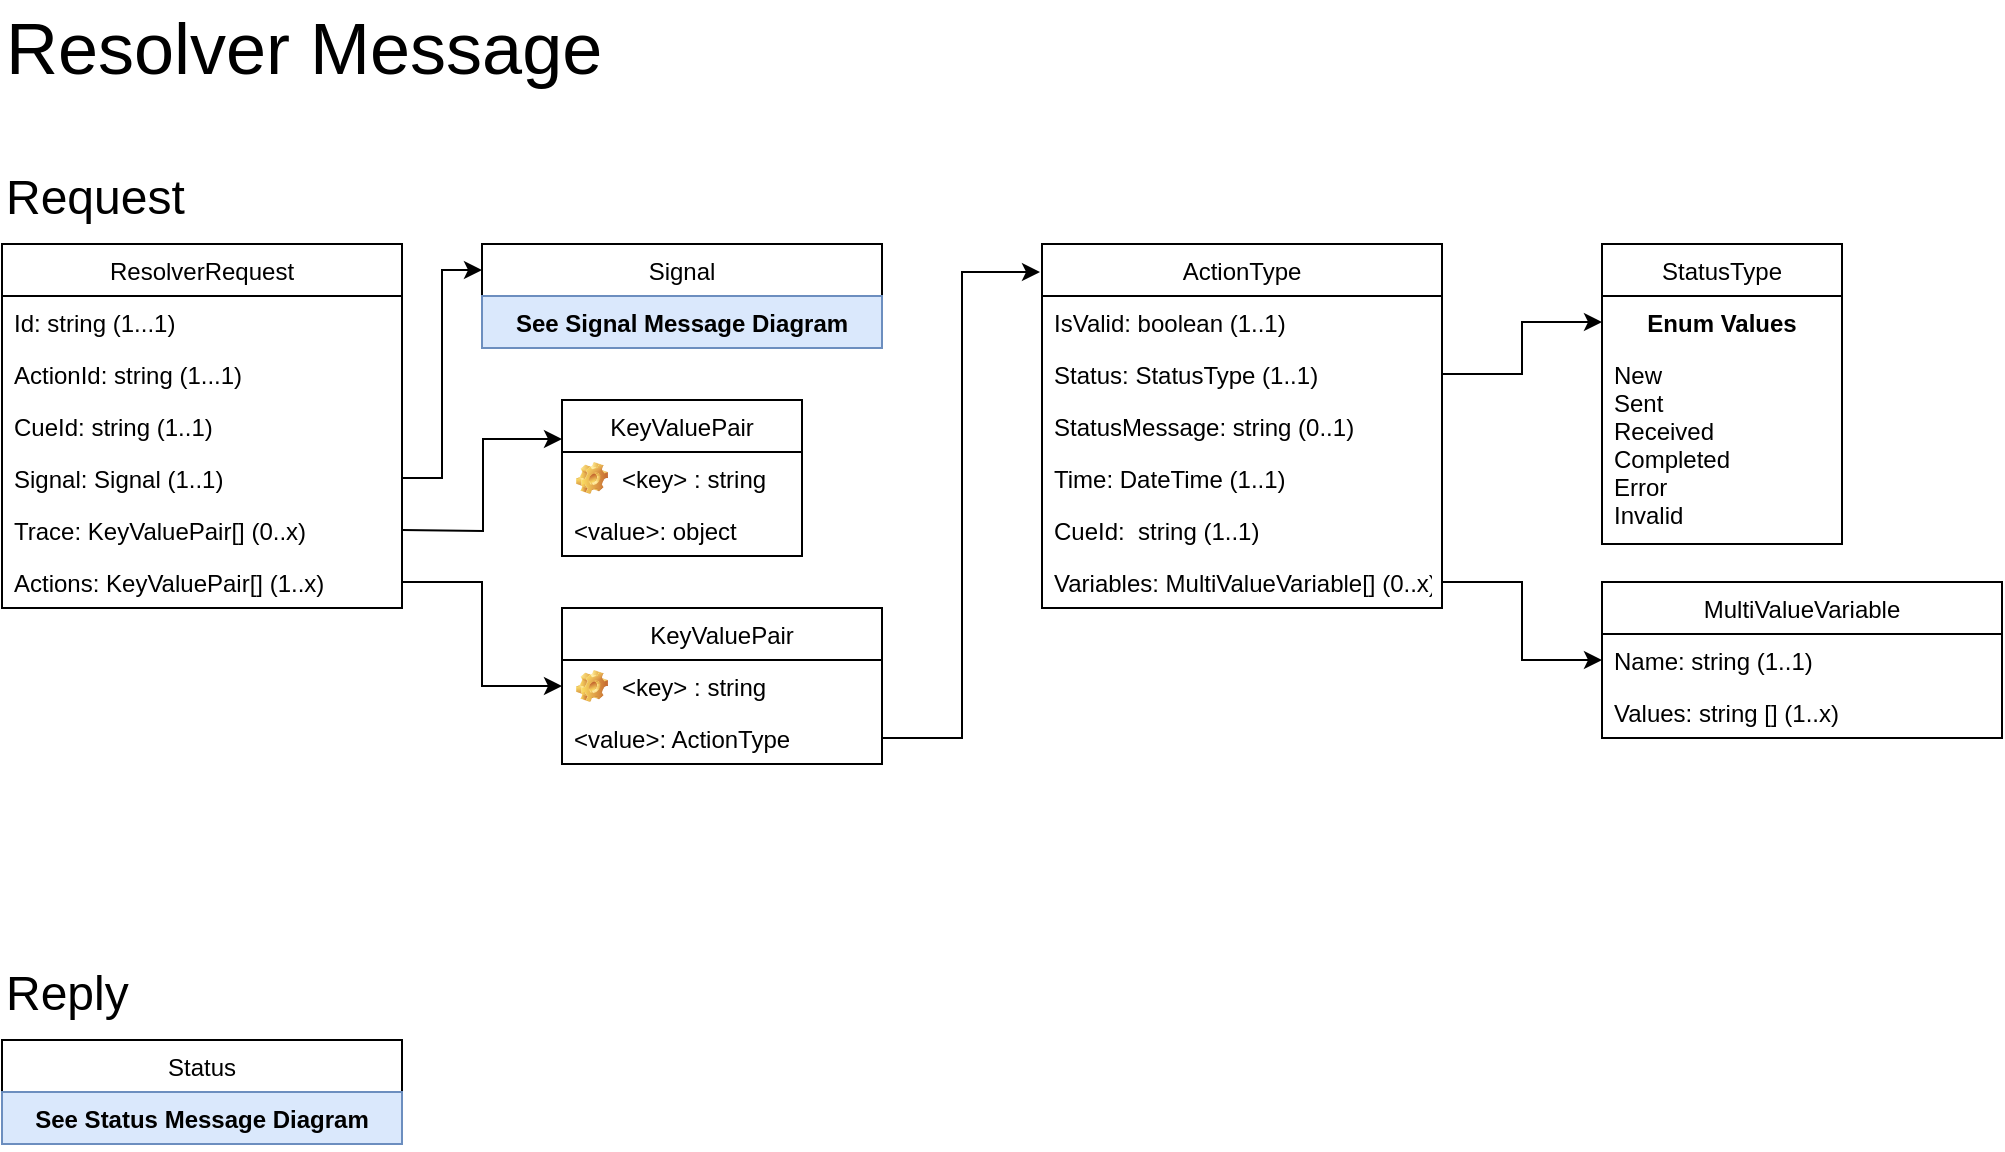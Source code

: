 <mxfile version="13.7.3" type="device"><diagram id="CwCPBcXZOWI9J1zfgDHO" name="Page-1"><mxGraphModel dx="1042" dy="686" grid="1" gridSize="10" guides="1" tooltips="1" connect="1" arrows="1" fold="1" page="1" pageScale="1" pageWidth="1100" pageHeight="850" math="0" shadow="0"><root><mxCell id="0"/><mxCell id="1" parent="0"/><mxCell id="KmfvtNIkWaQ_sEXPeE87-1" value="ResolverRequest" style="swimlane;fontStyle=0;childLayout=stackLayout;horizontal=1;startSize=26;fillColor=none;horizontalStack=0;resizeParent=1;resizeParentMax=0;resizeLast=0;collapsible=1;marginBottom=0;" parent="1" vertex="1"><mxGeometry x="40" y="162" width="200" height="182" as="geometry"/></mxCell><mxCell id="KmfvtNIkWaQ_sEXPeE87-2" value="Id: string (1...1)" style="text;strokeColor=none;fillColor=none;align=left;verticalAlign=top;spacingLeft=4;spacingRight=4;overflow=hidden;rotatable=0;points=[[0,0.5],[1,0.5]];portConstraint=eastwest;" parent="KmfvtNIkWaQ_sEXPeE87-1" vertex="1"><mxGeometry y="26" width="200" height="26" as="geometry"/></mxCell><mxCell id="KmfvtNIkWaQ_sEXPeE87-3" value="ActionId: string (1...1)" style="text;strokeColor=none;fillColor=none;align=left;verticalAlign=top;spacingLeft=4;spacingRight=4;overflow=hidden;rotatable=0;points=[[0,0.5],[1,0.5]];portConstraint=eastwest;" parent="KmfvtNIkWaQ_sEXPeE87-1" vertex="1"><mxGeometry y="52" width="200" height="26" as="geometry"/></mxCell><mxCell id="KmfvtNIkWaQ_sEXPeE87-7" value="CueId: string (1..1)" style="text;strokeColor=none;fillColor=none;align=left;verticalAlign=top;spacingLeft=4;spacingRight=4;overflow=hidden;rotatable=0;points=[[0,0.5],[1,0.5]];portConstraint=eastwest;" parent="KmfvtNIkWaQ_sEXPeE87-1" vertex="1"><mxGeometry y="78" width="200" height="26" as="geometry"/></mxCell><mxCell id="oblqXNh-2rLYIUmbcNy_-2" value="Signal: Signal (1..1)" style="text;strokeColor=none;fillColor=none;align=left;verticalAlign=top;spacingLeft=4;spacingRight=4;overflow=hidden;rotatable=0;points=[[0,0.5],[1,0.5]];portConstraint=eastwest;" parent="KmfvtNIkWaQ_sEXPeE87-1" vertex="1"><mxGeometry y="104" width="200" height="26" as="geometry"/></mxCell><mxCell id="5pbbXjXSg07QnBIjyVvJ-2" value="Trace: KeyValuePair[] (0..x)" style="text;strokeColor=none;fillColor=none;align=left;verticalAlign=top;spacingLeft=4;spacingRight=4;overflow=hidden;rotatable=0;points=[[0,0.5],[1,0.5]];portConstraint=eastwest;" parent="KmfvtNIkWaQ_sEXPeE87-1" vertex="1"><mxGeometry y="130" width="200" height="26" as="geometry"/></mxCell><mxCell id="oblqXNh-2rLYIUmbcNy_-1" value="Actions: KeyValuePair[] (1..x)" style="text;strokeColor=none;fillColor=none;align=left;verticalAlign=top;spacingLeft=4;spacingRight=4;overflow=hidden;rotatable=0;points=[[0,0.5],[1,0.5]];portConstraint=eastwest;" parent="KmfvtNIkWaQ_sEXPeE87-1" vertex="1"><mxGeometry y="156" width="200" height="26" as="geometry"/></mxCell><mxCell id="Yg6pK1T9AQLUbVwk1xyi-1" value="&lt;font style=&quot;font-size: 24px&quot;&gt;Request&lt;/font&gt;" style="text;html=1;resizable=0;points=[];autosize=1;align=left;verticalAlign=top;spacingTop=-4;" parent="1" vertex="1"><mxGeometry x="40" y="122" width="100" height="20" as="geometry"/></mxCell><mxCell id="Yg6pK1T9AQLUbVwk1xyi-2" value="&lt;span style=&quot;font-size: 36px&quot;&gt;Resolver Message&lt;/span&gt;" style="text;html=1;resizable=0;points=[];autosize=1;align=left;verticalAlign=top;spacingTop=-4;" parent="1" vertex="1"><mxGeometry x="40" y="40" width="310" height="20" as="geometry"/></mxCell><mxCell id="Yg6pK1T9AQLUbVwk1xyi-10" value="&lt;font style=&quot;font-size: 24px&quot;&gt;Reply&lt;/font&gt;" style="text;html=1;resizable=0;points=[];autosize=1;align=left;verticalAlign=top;spacingTop=-4;" parent="1" vertex="1"><mxGeometry x="40" y="520" width="80" height="20" as="geometry"/></mxCell><mxCell id="oblqXNh-2rLYIUmbcNy_-4" value="Status" style="swimlane;fontStyle=0;childLayout=stackLayout;horizontal=1;startSize=26;fillColor=none;horizontalStack=0;resizeParent=1;resizeParentMax=0;resizeLast=0;collapsible=1;marginBottom=0;" parent="1" vertex="1"><mxGeometry x="40" y="560" width="200" height="52" as="geometry"/></mxCell><mxCell id="oblqXNh-2rLYIUmbcNy_-5" value="See Status Message Diagram" style="text;strokeColor=#6c8ebf;fillColor=#dae8fc;align=center;verticalAlign=top;spacingLeft=4;spacingRight=4;overflow=hidden;rotatable=0;points=[[0,0.5],[1,0.5]];portConstraint=eastwest;fontStyle=1;" parent="oblqXNh-2rLYIUmbcNy_-4" vertex="1"><mxGeometry y="26" width="200" height="26" as="geometry"/></mxCell><mxCell id="oblqXNh-2rLYIUmbcNy_-15" style="edgeStyle=orthogonalEdgeStyle;rounded=0;orthogonalLoop=1;jettySize=auto;html=1;exitX=1;exitY=0.5;exitDx=0;exitDy=0;entryX=0;entryY=0.5;entryDx=0;entryDy=0;" parent="1" source="S3AsXl8oEXzv2uJ6KpzK-29" target="S3AsXl8oEXzv2uJ6KpzK-37" edge="1"><mxGeometry relative="1" as="geometry"/></mxCell><mxCell id="oblqXNh-2rLYIUmbcNy_-16" style="edgeStyle=orthogonalEdgeStyle;rounded=0;orthogonalLoop=1;jettySize=auto;html=1;exitX=1;exitY=0.5;exitDx=0;exitDy=0;entryX=0;entryY=0.5;entryDx=0;entryDy=0;" parent="1" source="S3AsXl8oEXzv2uJ6KpzK-25" target="S3AsXl8oEXzv2uJ6KpzK-16" edge="1"><mxGeometry relative="1" as="geometry"/></mxCell><mxCell id="S3AsXl8oEXzv2uJ6KpzK-7" value="Signal" style="swimlane;fontStyle=0;childLayout=stackLayout;horizontal=1;startSize=26;fillColor=none;horizontalStack=0;resizeParent=1;resizeParentMax=0;resizeLast=0;collapsible=1;marginBottom=0;" parent="1" vertex="1"><mxGeometry x="280" y="162" width="200" height="52" as="geometry"/></mxCell><mxCell id="S3AsXl8oEXzv2uJ6KpzK-8" value="See Signal Message Diagram" style="text;strokeColor=#6c8ebf;fillColor=#dae8fc;align=center;verticalAlign=top;spacingLeft=4;spacingRight=4;overflow=hidden;rotatable=0;points=[[0,0.5],[1,0.5]];portConstraint=eastwest;fontStyle=1;" parent="S3AsXl8oEXzv2uJ6KpzK-7" vertex="1"><mxGeometry y="26" width="200" height="26" as="geometry"/></mxCell><mxCell id="2D01cdO5vFm_eVIf3lG3-2" style="edgeStyle=orthogonalEdgeStyle;rounded=0;orthogonalLoop=1;jettySize=auto;html=1;exitX=1;exitY=0.5;exitDx=0;exitDy=0;entryX=0;entryY=0.25;entryDx=0;entryDy=0;" parent="1" target="UtzcR_tTg8Ej9OjdFDzc-1" edge="1"><mxGeometry relative="1" as="geometry"><mxPoint x="240" y="305" as="sourcePoint"/></mxGeometry></mxCell><mxCell id="UtzcR_tTg8Ej9OjdFDzc-1" value="KeyValuePair" style="swimlane;fontStyle=0;childLayout=stackLayout;horizontal=1;startSize=26;fillColor=none;horizontalStack=0;resizeParent=1;resizeParentMax=0;resizeLast=0;collapsible=1;marginBottom=0;" parent="1" vertex="1"><mxGeometry x="320" y="240" width="120" height="78" as="geometry"/></mxCell><mxCell id="UtzcR_tTg8Ej9OjdFDzc-2" value="&lt;key&gt; : string" style="label;fontStyle=0;strokeColor=none;fillColor=none;align=left;verticalAlign=top;overflow=hidden;spacingLeft=28;spacingRight=4;rotatable=0;points=[[0,0.5],[1,0.5]];portConstraint=eastwest;imageWidth=16;imageHeight=16;image=img/clipart/Gear_128x128.png;" parent="UtzcR_tTg8Ej9OjdFDzc-1" vertex="1"><mxGeometry y="26" width="120" height="26" as="geometry"/></mxCell><mxCell id="UtzcR_tTg8Ej9OjdFDzc-3" value="&lt;value&gt;: object" style="text;strokeColor=none;fillColor=none;align=left;verticalAlign=top;spacingLeft=4;spacingRight=4;overflow=hidden;rotatable=0;points=[[0,0.5],[1,0.5]];portConstraint=eastwest;" parent="UtzcR_tTg8Ej9OjdFDzc-1" vertex="1"><mxGeometry y="52" width="120" height="26" as="geometry"/></mxCell><mxCell id="S3AsXl8oEXzv2uJ6KpzK-19" value="KeyValuePair" style="swimlane;fontStyle=0;childLayout=stackLayout;horizontal=1;startSize=26;fillColor=none;horizontalStack=0;resizeParent=1;resizeParentMax=0;resizeLast=0;collapsible=1;marginBottom=0;" parent="1" vertex="1"><mxGeometry x="320" y="344" width="160" height="78" as="geometry"/></mxCell><mxCell id="S3AsXl8oEXzv2uJ6KpzK-20" value="&lt;key&gt; : string" style="label;fontStyle=0;strokeColor=none;fillColor=none;align=left;verticalAlign=top;overflow=hidden;spacingLeft=28;spacingRight=4;rotatable=0;points=[[0,0.5],[1,0.5]];portConstraint=eastwest;imageWidth=16;imageHeight=16;image=img/clipart/Gear_128x128.png;" parent="S3AsXl8oEXzv2uJ6KpzK-19" vertex="1"><mxGeometry y="26" width="160" height="26" as="geometry"/></mxCell><mxCell id="S3AsXl8oEXzv2uJ6KpzK-21" value="&lt;value&gt;: ActionType" style="text;strokeColor=none;fillColor=none;align=left;verticalAlign=top;spacingLeft=4;spacingRight=4;overflow=hidden;rotatable=0;points=[[0,0.5],[1,0.5]];portConstraint=eastwest;" parent="S3AsXl8oEXzv2uJ6KpzK-19" vertex="1"><mxGeometry y="52" width="160" height="26" as="geometry"/></mxCell><mxCell id="2D01cdO5vFm_eVIf3lG3-7" style="edgeStyle=orthogonalEdgeStyle;rounded=0;orthogonalLoop=1;jettySize=auto;html=1;exitX=1;exitY=0.5;exitDx=0;exitDy=0;" parent="1" source="oblqXNh-2rLYIUmbcNy_-1" target="S3AsXl8oEXzv2uJ6KpzK-19" edge="1"><mxGeometry relative="1" as="geometry"/></mxCell><mxCell id="2D01cdO5vFm_eVIf3lG3-8" style="edgeStyle=orthogonalEdgeStyle;rounded=0;orthogonalLoop=1;jettySize=auto;html=1;exitX=1;exitY=0.5;exitDx=0;exitDy=0;entryX=0;entryY=0.25;entryDx=0;entryDy=0;" parent="1" source="oblqXNh-2rLYIUmbcNy_-2" target="S3AsXl8oEXzv2uJ6KpzK-7" edge="1"><mxGeometry relative="1" as="geometry"/></mxCell><mxCell id="S3AsXl8oEXzv2uJ6KpzK-23" value="ActionType" style="swimlane;fontStyle=0;childLayout=stackLayout;horizontal=1;startSize=26;fillColor=none;horizontalStack=0;resizeParent=1;resizeParentMax=0;resizeLast=0;collapsible=1;marginBottom=0;" parent="1" vertex="1"><mxGeometry x="560" y="162" width="200" height="182" as="geometry"/></mxCell><mxCell id="S3AsXl8oEXzv2uJ6KpzK-24" value="IsValid: boolean (1..1)" style="text;strokeColor=none;fillColor=none;align=left;verticalAlign=top;spacingLeft=4;spacingRight=4;overflow=hidden;rotatable=0;points=[[0,0.5],[1,0.5]];portConstraint=eastwest;" parent="S3AsXl8oEXzv2uJ6KpzK-23" vertex="1"><mxGeometry y="26" width="200" height="26" as="geometry"/></mxCell><mxCell id="S3AsXl8oEXzv2uJ6KpzK-25" value="Status: StatusType (1..1)&#10;" style="text;strokeColor=none;fillColor=none;align=left;verticalAlign=top;spacingLeft=4;spacingRight=4;overflow=hidden;rotatable=0;points=[[0,0.5],[1,0.5]];portConstraint=eastwest;" parent="S3AsXl8oEXzv2uJ6KpzK-23" vertex="1"><mxGeometry y="52" width="200" height="26" as="geometry"/></mxCell><mxCell id="S3AsXl8oEXzv2uJ6KpzK-26" value="StatusMessage: string (0..1)" style="text;strokeColor=none;fillColor=none;align=left;verticalAlign=top;spacingLeft=4;spacingRight=4;overflow=hidden;rotatable=0;points=[[0,0.5],[1,0.5]];portConstraint=eastwest;" parent="S3AsXl8oEXzv2uJ6KpzK-23" vertex="1"><mxGeometry y="78" width="200" height="26" as="geometry"/></mxCell><mxCell id="S3AsXl8oEXzv2uJ6KpzK-27" value="Time: DateTime (1..1)" style="text;strokeColor=none;fillColor=none;align=left;verticalAlign=top;spacingLeft=4;spacingRight=4;overflow=hidden;rotatable=0;points=[[0,0.5],[1,0.5]];portConstraint=eastwest;" parent="S3AsXl8oEXzv2uJ6KpzK-23" vertex="1"><mxGeometry y="104" width="200" height="26" as="geometry"/></mxCell><mxCell id="S3AsXl8oEXzv2uJ6KpzK-28" value="CueId:  string (1..1)" style="text;strokeColor=none;fillColor=none;align=left;verticalAlign=top;spacingLeft=4;spacingRight=4;overflow=hidden;rotatable=0;points=[[0,0.5],[1,0.5]];portConstraint=eastwest;" parent="S3AsXl8oEXzv2uJ6KpzK-23" vertex="1"><mxGeometry y="130" width="200" height="26" as="geometry"/></mxCell><mxCell id="S3AsXl8oEXzv2uJ6KpzK-29" value="Variables: MultiValueVariable[] (0..x)" style="text;strokeColor=none;fillColor=none;align=left;verticalAlign=top;spacingLeft=4;spacingRight=4;overflow=hidden;rotatable=0;points=[[0,0.5],[1,0.5]];portConstraint=eastwest;" parent="S3AsXl8oEXzv2uJ6KpzK-23" vertex="1"><mxGeometry y="156" width="200" height="26" as="geometry"/></mxCell><mxCell id="S3AsXl8oEXzv2uJ6KpzK-15" value="StatusType" style="swimlane;fontStyle=0;childLayout=stackLayout;horizontal=1;startSize=26;fillColor=none;horizontalStack=0;resizeParent=1;resizeParentMax=0;resizeLast=0;collapsible=1;marginBottom=0;" parent="1" vertex="1"><mxGeometry x="840" y="162" width="120" height="150" as="geometry"/></mxCell><mxCell id="S3AsXl8oEXzv2uJ6KpzK-16" value="Enum Values" style="text;align=center;fontStyle=1;verticalAlign=middle;spacingLeft=3;spacingRight=3;strokeColor=none;rotatable=0;points=[[0,0.5],[1,0.5]];portConstraint=eastwest;" parent="S3AsXl8oEXzv2uJ6KpzK-15" vertex="1"><mxGeometry y="26" width="120" height="26" as="geometry"/></mxCell><mxCell id="S3AsXl8oEXzv2uJ6KpzK-17" value="New&#10;Sent&#10;Received&#10;Completed&#10;Error&#10;Invalid&#10;" style="text;strokeColor=none;fillColor=none;align=left;verticalAlign=top;spacingLeft=4;spacingRight=4;overflow=hidden;rotatable=0;points=[[0,0.5],[1,0.5]];portConstraint=eastwest;" parent="S3AsXl8oEXzv2uJ6KpzK-15" vertex="1"><mxGeometry y="52" width="120" height="98" as="geometry"/></mxCell><mxCell id="S3AsXl8oEXzv2uJ6KpzK-36" value="MultiValueVariable" style="swimlane;fontStyle=0;childLayout=stackLayout;horizontal=1;startSize=26;fillColor=none;horizontalStack=0;resizeParent=1;resizeParentMax=0;resizeLast=0;collapsible=1;marginBottom=0;" parent="1" vertex="1"><mxGeometry x="840" y="331" width="200" height="78" as="geometry"/></mxCell><mxCell id="S3AsXl8oEXzv2uJ6KpzK-37" value="Name: string (1..1)" style="text;strokeColor=none;fillColor=none;align=left;verticalAlign=top;spacingLeft=4;spacingRight=4;overflow=hidden;rotatable=0;points=[[0,0.5],[1,0.5]];portConstraint=eastwest;" parent="S3AsXl8oEXzv2uJ6KpzK-36" vertex="1"><mxGeometry y="26" width="200" height="26" as="geometry"/></mxCell><mxCell id="S3AsXl8oEXzv2uJ6KpzK-38" value="Values: string [] (1..x)" style="text;strokeColor=none;fillColor=none;align=left;verticalAlign=top;spacingLeft=4;spacingRight=4;overflow=hidden;rotatable=0;points=[[0,0.5],[1,0.5]];portConstraint=eastwest;" parent="S3AsXl8oEXzv2uJ6KpzK-36" vertex="1"><mxGeometry y="52" width="200" height="26" as="geometry"/></mxCell><mxCell id="2D01cdO5vFm_eVIf3lG3-9" style="edgeStyle=orthogonalEdgeStyle;rounded=0;orthogonalLoop=1;jettySize=auto;html=1;exitX=1;exitY=0.5;exitDx=0;exitDy=0;entryX=-0.005;entryY=0.077;entryDx=0;entryDy=0;entryPerimeter=0;" parent="1" source="S3AsXl8oEXzv2uJ6KpzK-21" target="S3AsXl8oEXzv2uJ6KpzK-23" edge="1"><mxGeometry relative="1" as="geometry"/></mxCell></root></mxGraphModel></diagram></mxfile>